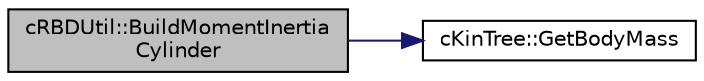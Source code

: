 digraph "cRBDUtil::BuildMomentInertiaCylinder"
{
 // LATEX_PDF_SIZE
  edge [fontname="Helvetica",fontsize="10",labelfontname="Helvetica",labelfontsize="10"];
  node [fontname="Helvetica",fontsize="10",shape=record];
  rankdir="LR";
  Node1 [label="cRBDUtil::BuildMomentInertia\lCylinder",height=0.2,width=0.4,color="black", fillcolor="grey75", style="filled", fontcolor="black",tooltip=" "];
  Node1 -> Node2 [color="midnightblue",fontsize="10",style="solid",fontname="Helvetica"];
  Node2 [label="cKinTree::GetBodyMass",height=0.2,width=0.4,color="black", fillcolor="white", style="filled",URL="$classc_kin_tree.html#aafa34863e8f83e270ec84d1e8dd4028a",tooltip=" "];
}
